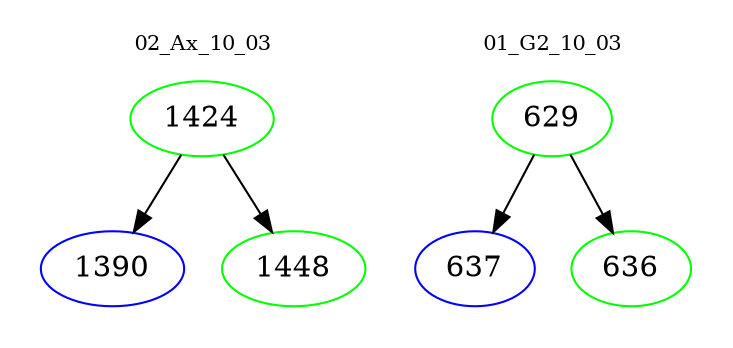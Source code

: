 digraph{
subgraph cluster_0 {
color = white
label = "02_Ax_10_03";
fontsize=10;
T0_1424 [label="1424", color="green"]
T0_1424 -> T0_1390 [color="black"]
T0_1390 [label="1390", color="blue"]
T0_1424 -> T0_1448 [color="black"]
T0_1448 [label="1448", color="green"]
}
subgraph cluster_1 {
color = white
label = "01_G2_10_03";
fontsize=10;
T1_629 [label="629", color="green"]
T1_629 -> T1_637 [color="black"]
T1_637 [label="637", color="blue"]
T1_629 -> T1_636 [color="black"]
T1_636 [label="636", color="green"]
}
}
